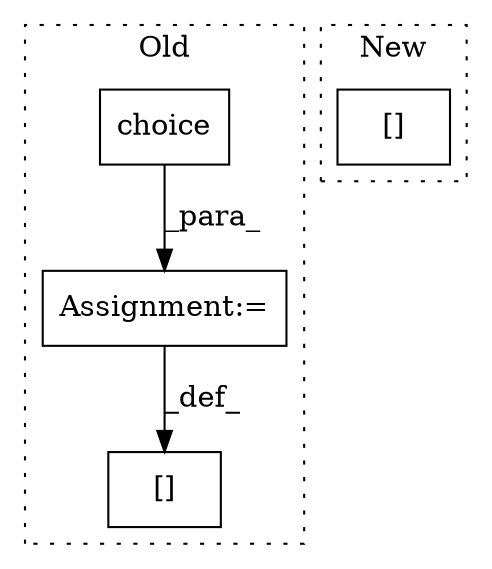 digraph G {
subgraph cluster0 {
1 [label="choice" a="32" s="15256,15272" l="7,1" shape="box"];
3 [label="Assignment:=" a="7" s="15248" l="1" shape="box"];
4 [label="[]" a="2" s="15228,15247" l="14,1" shape="box"];
label = "Old";
style="dotted";
}
subgraph cluster1 {
2 [label="[]" a="2" s="15245,15263" l="10,1" shape="box"];
label = "New";
style="dotted";
}
1 -> 3 [label="_para_"];
3 -> 4 [label="_def_"];
}